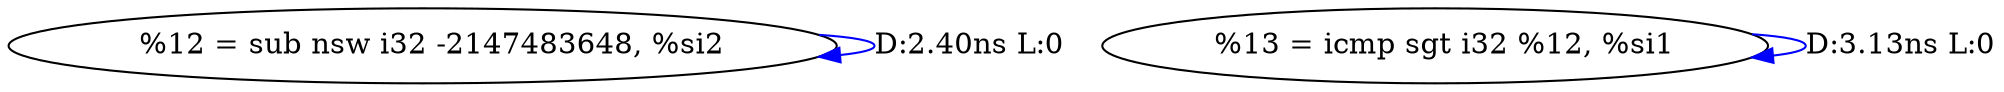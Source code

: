 digraph {
Node0x2b336a0[label="  %12 = sub nsw i32 -2147483648, %si2"];
Node0x2b336a0 -> Node0x2b336a0[label="D:2.40ns L:0",color=blue];
Node0x2b33780[label="  %13 = icmp sgt i32 %12, %si1"];
Node0x2b33780 -> Node0x2b33780[label="D:3.13ns L:0",color=blue];
}
